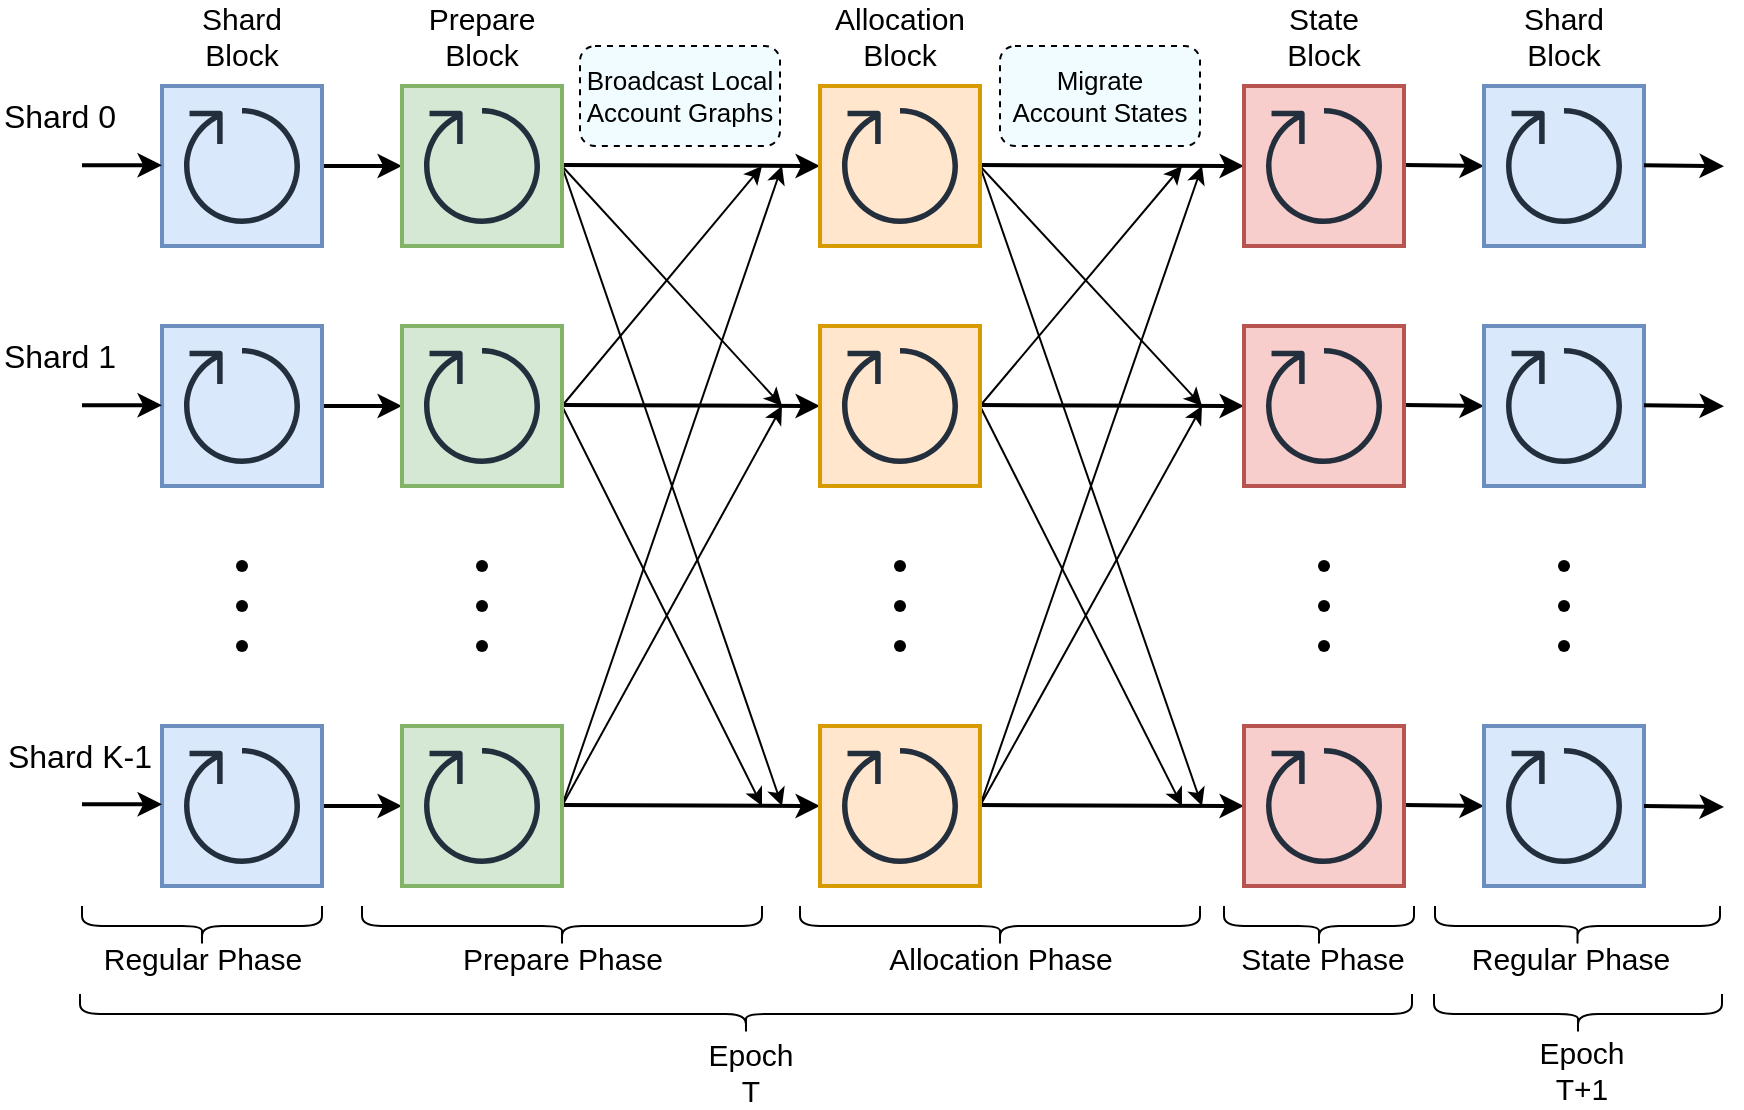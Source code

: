<mxfile version="21.3.7" type="device">
  <diagram id="_VFTBSKEBvOXXveK2GOR" name="第 1 页">
    <mxGraphModel dx="1622" dy="945" grid="1" gridSize="10" guides="1" tooltips="1" connect="1" arrows="1" fold="1" page="1" pageScale="1" pageWidth="827" pageHeight="1169" math="0" shadow="0">
      <root>
        <mxCell id="0" />
        <mxCell id="1" parent="0" />
        <mxCell id="jjL_H0jXXh8-tqAnvM_W-4" value="" style="group;fillColor=#fff2cc;strokeColor=#d6b656;container=0;" vertex="1" connectable="0" parent="1">
          <mxGeometry x="99" y="279" width="80" height="80" as="geometry" />
        </mxCell>
        <mxCell id="jjL_H0jXXh8-tqAnvM_W-17" value="Shard 0" style="text;html=1;strokeColor=none;fillColor=none;align=center;verticalAlign=middle;whiteSpace=wrap;rounded=0;fontSize=16;container=0;" vertex="1" parent="1">
          <mxGeometry x="18" y="279" width="60" height="30" as="geometry" />
        </mxCell>
        <mxCell id="jjL_H0jXXh8-tqAnvM_W-18" value="Shard 1" style="text;html=1;strokeColor=none;fillColor=none;align=center;verticalAlign=middle;whiteSpace=wrap;rounded=0;fontSize=16;container=0;" vertex="1" parent="1">
          <mxGeometry x="18" y="399" width="60" height="30" as="geometry" />
        </mxCell>
        <mxCell id="jjL_H0jXXh8-tqAnvM_W-19" value="Shard K-1" style="text;html=1;strokeColor=none;fillColor=none;align=center;verticalAlign=middle;whiteSpace=wrap;rounded=0;fontSize=16;container=0;" vertex="1" parent="1">
          <mxGeometry x="18" y="599" width="80" height="30" as="geometry" />
        </mxCell>
        <mxCell id="jjL_H0jXXh8-tqAnvM_W-20" value="" style="endArrow=classic;html=1;rounded=0;exitX=1;exitY=0.5;exitDx=0;exitDy=0;strokeWidth=2;" edge="1" parent="1" source="jjL_H0jXXh8-tqAnvM_W-5">
          <mxGeometry width="50" height="50" relative="1" as="geometry">
            <mxPoint x="369" y="519" as="sourcePoint" />
            <mxPoint x="219" y="319" as="targetPoint" />
          </mxGeometry>
        </mxCell>
        <mxCell id="jjL_H0jXXh8-tqAnvM_W-30" value="" style="endArrow=classic;html=1;rounded=0;exitX=1;exitY=0.5;exitDx=0;exitDy=0;entryX=0;entryY=0.5;entryDx=0;entryDy=0;strokeWidth=2;" edge="1" parent="1" source="jjL_H0jXXh8-tqAnvM_W-9" target="jjL_H0jXXh8-tqAnvM_W-25">
          <mxGeometry width="50" height="50" relative="1" as="geometry">
            <mxPoint x="369" y="639" as="sourcePoint" />
            <mxPoint x="419" y="589" as="targetPoint" />
          </mxGeometry>
        </mxCell>
        <mxCell id="jjL_H0jXXh8-tqAnvM_W-31" value="" style="endArrow=classic;html=1;rounded=0;exitX=1;exitY=0.5;exitDx=0;exitDy=0;entryX=0;entryY=0.5;entryDx=0;entryDy=0;strokeWidth=2;" edge="1" parent="1" source="jjL_H0jXXh8-tqAnvM_W-12" target="jjL_H0jXXh8-tqAnvM_W-28">
          <mxGeometry width="50" height="50" relative="1" as="geometry">
            <mxPoint x="369" y="599" as="sourcePoint" />
            <mxPoint x="419" y="549" as="targetPoint" />
          </mxGeometry>
        </mxCell>
        <mxCell id="jjL_H0jXXh8-tqAnvM_W-33" value="Shard Block" style="text;html=1;strokeColor=none;fillColor=none;align=center;verticalAlign=middle;whiteSpace=wrap;rounded=0;fontSize=15;container=0;" vertex="1" parent="1">
          <mxGeometry x="109" y="239" width="60" height="30" as="geometry" />
        </mxCell>
        <mxCell id="jjL_H0jXXh8-tqAnvM_W-34" value="Prepare Block" style="text;html=1;strokeColor=none;fillColor=none;align=center;verticalAlign=middle;whiteSpace=wrap;rounded=0;fontSize=15;container=0;" vertex="1" parent="1">
          <mxGeometry x="229" y="239" width="60" height="30" as="geometry" />
        </mxCell>
        <mxCell id="jjL_H0jXXh8-tqAnvM_W-44" value="Allocation Block" style="text;html=1;strokeColor=none;fillColor=none;align=center;verticalAlign=middle;whiteSpace=wrap;rounded=0;fontSize=15;container=0;" vertex="1" parent="1">
          <mxGeometry x="438" y="239" width="60" height="30" as="geometry" />
        </mxCell>
        <mxCell id="jjL_H0jXXh8-tqAnvM_W-54" value="State Block" style="text;html=1;strokeColor=none;fillColor=none;align=center;verticalAlign=middle;whiteSpace=wrap;rounded=0;fontSize=15;container=0;" vertex="1" parent="1">
          <mxGeometry x="650" y="239" width="60" height="30" as="geometry" />
        </mxCell>
        <mxCell id="jjL_H0jXXh8-tqAnvM_W-65" value="" style="endArrow=classic;html=1;rounded=0;exitX=1;exitY=0.5;exitDx=0;exitDy=0;strokeWidth=2;entryX=0;entryY=0.5;entryDx=0;entryDy=0;" edge="1" parent="1" target="jjL_H0jXXh8-tqAnvM_W-36">
          <mxGeometry width="50" height="50" relative="1" as="geometry">
            <mxPoint x="299" y="318.5" as="sourcePoint" />
            <mxPoint x="339" y="318.5" as="targetPoint" />
          </mxGeometry>
        </mxCell>
        <mxCell id="jjL_H0jXXh8-tqAnvM_W-67" value="" style="endArrow=classic;html=1;rounded=0;exitX=1;exitY=0.5;exitDx=0;exitDy=0;strokeWidth=2;entryX=0;entryY=0.5;entryDx=0;entryDy=0;" edge="1" parent="1" target="jjL_H0jXXh8-tqAnvM_W-39">
          <mxGeometry width="50" height="50" relative="1" as="geometry">
            <mxPoint x="299" y="438.5" as="sourcePoint" />
            <mxPoint x="379" y="439" as="targetPoint" />
          </mxGeometry>
        </mxCell>
        <mxCell id="jjL_H0jXXh8-tqAnvM_W-68" value="" style="endArrow=classic;html=1;rounded=0;exitX=1;exitY=0.5;exitDx=0;exitDy=0;strokeWidth=2;entryX=0;entryY=0.5;entryDx=0;entryDy=0;" edge="1" parent="1" target="jjL_H0jXXh8-tqAnvM_W-42">
          <mxGeometry width="50" height="50" relative="1" as="geometry">
            <mxPoint x="299" y="638.5" as="sourcePoint" />
            <mxPoint x="379" y="639" as="targetPoint" />
          </mxGeometry>
        </mxCell>
        <mxCell id="jjL_H0jXXh8-tqAnvM_W-69" value="" style="endArrow=classic;html=1;rounded=0;exitX=1;exitY=0.5;exitDx=0;exitDy=0;strokeWidth=2;entryX=0;entryY=0.5;entryDx=0;entryDy=0;" edge="1" parent="1" target="jjL_H0jXXh8-tqAnvM_W-52">
          <mxGeometry width="50" height="50" relative="1" as="geometry">
            <mxPoint x="508" y="638.5" as="sourcePoint" />
            <mxPoint x="588" y="639" as="targetPoint" />
          </mxGeometry>
        </mxCell>
        <mxCell id="jjL_H0jXXh8-tqAnvM_W-70" value="" style="endArrow=classic;html=1;rounded=0;exitX=1;exitY=0.5;exitDx=0;exitDy=0;strokeWidth=2;entryX=0;entryY=0.5;entryDx=0;entryDy=0;" edge="1" parent="1" target="jjL_H0jXXh8-tqAnvM_W-49">
          <mxGeometry width="50" height="50" relative="1" as="geometry">
            <mxPoint x="508" y="438.5" as="sourcePoint" />
            <mxPoint x="588" y="439" as="targetPoint" />
          </mxGeometry>
        </mxCell>
        <mxCell id="jjL_H0jXXh8-tqAnvM_W-71" value="" style="endArrow=classic;html=1;rounded=0;exitX=1;exitY=0.5;exitDx=0;exitDy=0;strokeWidth=2;entryX=0;entryY=0.5;entryDx=0;entryDy=0;" edge="1" parent="1" target="jjL_H0jXXh8-tqAnvM_W-46">
          <mxGeometry width="50" height="50" relative="1" as="geometry">
            <mxPoint x="508" y="318.5" as="sourcePoint" />
            <mxPoint x="588" y="319" as="targetPoint" />
          </mxGeometry>
        </mxCell>
        <mxCell id="jjL_H0jXXh8-tqAnvM_W-72" value="" style="endArrow=classic;html=1;rounded=0;exitX=1;exitY=0.5;exitDx=0;exitDy=0;strokeWidth=2;" edge="1" parent="1">
          <mxGeometry width="50" height="50" relative="1" as="geometry">
            <mxPoint x="720" y="318.5" as="sourcePoint" />
            <mxPoint x="760" y="319" as="targetPoint" />
          </mxGeometry>
        </mxCell>
        <mxCell id="jjL_H0jXXh8-tqAnvM_W-73" value="" style="endArrow=classic;html=1;rounded=0;exitX=1;exitY=0.5;exitDx=0;exitDy=0;strokeWidth=2;" edge="1" parent="1">
          <mxGeometry width="50" height="50" relative="1" as="geometry">
            <mxPoint x="720" y="438.5" as="sourcePoint" />
            <mxPoint x="760" y="439" as="targetPoint" />
          </mxGeometry>
        </mxCell>
        <mxCell id="jjL_H0jXXh8-tqAnvM_W-74" value="" style="endArrow=classic;html=1;rounded=0;exitX=1;exitY=0.5;exitDx=0;exitDy=0;strokeWidth=2;" edge="1" parent="1">
          <mxGeometry width="50" height="50" relative="1" as="geometry">
            <mxPoint x="720" y="638.5" as="sourcePoint" />
            <mxPoint x="760" y="639" as="targetPoint" />
          </mxGeometry>
        </mxCell>
        <mxCell id="jjL_H0jXXh8-tqAnvM_W-76" value="Shard Block" style="text;html=1;strokeColor=none;fillColor=none;align=center;verticalAlign=middle;whiteSpace=wrap;rounded=0;fontSize=15;container=0;" vertex="1" parent="1">
          <mxGeometry x="770" y="239" width="60" height="30" as="geometry" />
        </mxCell>
        <mxCell id="jjL_H0jXXh8-tqAnvM_W-85" value="" style="endArrow=classic;html=1;rounded=0;exitX=1;exitY=0.5;exitDx=0;exitDy=0;" edge="1" parent="1" source="jjL_H0jXXh8-tqAnvM_W-22">
          <mxGeometry width="50" height="50" relative="1" as="geometry">
            <mxPoint x="369" y="519" as="sourcePoint" />
            <mxPoint x="409" y="439" as="targetPoint" />
          </mxGeometry>
        </mxCell>
        <mxCell id="jjL_H0jXXh8-tqAnvM_W-86" value="" style="endArrow=classic;html=1;rounded=0;" edge="1" parent="1">
          <mxGeometry width="50" height="50" relative="1" as="geometry">
            <mxPoint x="299" y="439" as="sourcePoint" />
            <mxPoint x="399" y="319" as="targetPoint" />
          </mxGeometry>
        </mxCell>
        <mxCell id="jjL_H0jXXh8-tqAnvM_W-87" value="" style="endArrow=classic;html=1;rounded=0;exitX=1;exitY=0.5;exitDx=0;exitDy=0;" edge="1" parent="1" source="jjL_H0jXXh8-tqAnvM_W-22">
          <mxGeometry width="50" height="50" relative="1" as="geometry">
            <mxPoint x="309" y="449" as="sourcePoint" />
            <mxPoint x="409" y="639" as="targetPoint" />
          </mxGeometry>
        </mxCell>
        <mxCell id="jjL_H0jXXh8-tqAnvM_W-88" value="" style="endArrow=classic;html=1;rounded=0;exitX=1;exitY=0.5;exitDx=0;exitDy=0;" edge="1" parent="1" source="jjL_H0jXXh8-tqAnvM_W-25">
          <mxGeometry width="50" height="50" relative="1" as="geometry">
            <mxPoint x="309" y="329" as="sourcePoint" />
            <mxPoint x="399" y="639" as="targetPoint" />
          </mxGeometry>
        </mxCell>
        <mxCell id="jjL_H0jXXh8-tqAnvM_W-89" value="" style="endArrow=classic;html=1;rounded=0;exitX=1;exitY=0.5;exitDx=0;exitDy=0;" edge="1" parent="1" source="jjL_H0jXXh8-tqAnvM_W-28">
          <mxGeometry width="50" height="50" relative="1" as="geometry">
            <mxPoint x="309" y="449" as="sourcePoint" />
            <mxPoint x="409" y="439" as="targetPoint" />
          </mxGeometry>
        </mxCell>
        <mxCell id="jjL_H0jXXh8-tqAnvM_W-90" value="" style="endArrow=classic;html=1;rounded=0;exitX=1;exitY=0.5;exitDx=0;exitDy=0;" edge="1" parent="1" source="jjL_H0jXXh8-tqAnvM_W-28">
          <mxGeometry width="50" height="50" relative="1" as="geometry">
            <mxPoint x="299" y="679" as="sourcePoint" />
            <mxPoint x="409" y="319" as="targetPoint" />
          </mxGeometry>
        </mxCell>
        <mxCell id="jjL_H0jXXh8-tqAnvM_W-91" value="" style="endArrow=classic;html=1;rounded=0;exitX=1;exitY=0.5;exitDx=0;exitDy=0;" edge="1" parent="1">
          <mxGeometry width="50" height="50" relative="1" as="geometry">
            <mxPoint x="508" y="319" as="sourcePoint" />
            <mxPoint x="619" y="439" as="targetPoint" />
          </mxGeometry>
        </mxCell>
        <mxCell id="jjL_H0jXXh8-tqAnvM_W-92" value="" style="endArrow=classic;html=1;rounded=0;" edge="1" parent="1">
          <mxGeometry width="50" height="50" relative="1" as="geometry">
            <mxPoint x="508" y="439" as="sourcePoint" />
            <mxPoint x="609" y="319" as="targetPoint" />
          </mxGeometry>
        </mxCell>
        <mxCell id="jjL_H0jXXh8-tqAnvM_W-93" value="" style="endArrow=classic;html=1;rounded=0;exitX=1;exitY=0.5;exitDx=0;exitDy=0;" edge="1" parent="1">
          <mxGeometry width="50" height="50" relative="1" as="geometry">
            <mxPoint x="508" y="639" as="sourcePoint" />
            <mxPoint x="619" y="319" as="targetPoint" />
          </mxGeometry>
        </mxCell>
        <mxCell id="jjL_H0jXXh8-tqAnvM_W-94" value="" style="endArrow=classic;html=1;rounded=0;exitX=1;exitY=0.5;exitDx=0;exitDy=0;" edge="1" parent="1">
          <mxGeometry width="50" height="50" relative="1" as="geometry">
            <mxPoint x="508" y="319" as="sourcePoint" />
            <mxPoint x="619" y="639" as="targetPoint" />
          </mxGeometry>
        </mxCell>
        <mxCell id="jjL_H0jXXh8-tqAnvM_W-95" value="" style="endArrow=classic;html=1;rounded=0;exitX=1;exitY=0.5;exitDx=0;exitDy=0;" edge="1" parent="1">
          <mxGeometry width="50" height="50" relative="1" as="geometry">
            <mxPoint x="508" y="639" as="sourcePoint" />
            <mxPoint x="619" y="439" as="targetPoint" />
          </mxGeometry>
        </mxCell>
        <mxCell id="jjL_H0jXXh8-tqAnvM_W-96" value="" style="endArrow=classic;html=1;rounded=0;exitX=1;exitY=0.5;exitDx=0;exitDy=0;" edge="1" parent="1">
          <mxGeometry width="50" height="50" relative="1" as="geometry">
            <mxPoint x="508" y="439" as="sourcePoint" />
            <mxPoint x="609" y="639" as="targetPoint" />
          </mxGeometry>
        </mxCell>
        <mxCell id="jjL_H0jXXh8-tqAnvM_W-5" value="" style="whiteSpace=wrap;html=1;aspect=fixed;strokeWidth=2;fillColor=#dae8fc;strokeColor=#6c8ebf;container=0;" vertex="1" parent="1">
          <mxGeometry x="99" y="279" width="80" height="80" as="geometry" />
        </mxCell>
        <mxCell id="jjL_H0jXXh8-tqAnvM_W-6" value="" style="sketch=0;outlineConnect=0;fontColor=#232F3E;gradientColor=none;fillColor=#232F3D;strokeColor=none;dashed=0;verticalLabelPosition=bottom;verticalAlign=top;align=center;html=1;fontSize=12;fontStyle=0;aspect=fixed;pointerEvents=1;shape=mxgraph.aws4.recover;strokeWidth=1;container=0;" vertex="1" parent="1">
          <mxGeometry x="110" y="290" width="58" height="58" as="geometry" />
        </mxCell>
        <mxCell id="jjL_H0jXXh8-tqAnvM_W-9" value="" style="whiteSpace=wrap;html=1;aspect=fixed;strokeWidth=2;container=0;fillColor=#dae8fc;strokeColor=#6c8ebf;" vertex="1" parent="1">
          <mxGeometry x="99" y="399" width="80" height="80" as="geometry" />
        </mxCell>
        <mxCell id="jjL_H0jXXh8-tqAnvM_W-10" value="" style="sketch=0;outlineConnect=0;fontColor=#232F3E;gradientColor=none;fillColor=#232F3D;strokeColor=none;dashed=0;verticalLabelPosition=bottom;verticalAlign=top;align=center;html=1;fontSize=12;fontStyle=0;aspect=fixed;pointerEvents=1;shape=mxgraph.aws4.recover;strokeWidth=1;container=0;" vertex="1" parent="1">
          <mxGeometry x="110" y="410" width="58" height="58" as="geometry" />
        </mxCell>
        <mxCell id="jjL_H0jXXh8-tqAnvM_W-12" value="" style="whiteSpace=wrap;html=1;aspect=fixed;strokeWidth=2;container=0;fillColor=#dae8fc;strokeColor=#6c8ebf;" vertex="1" parent="1">
          <mxGeometry x="99" y="599" width="80" height="80" as="geometry" />
        </mxCell>
        <mxCell id="jjL_H0jXXh8-tqAnvM_W-13" value="" style="sketch=0;outlineConnect=0;fontColor=#232F3E;gradientColor=none;fillColor=#232F3D;strokeColor=none;dashed=0;verticalLabelPosition=bottom;verticalAlign=top;align=center;html=1;fontSize=12;fontStyle=0;aspect=fixed;pointerEvents=1;shape=mxgraph.aws4.recover;strokeWidth=1;container=0;" vertex="1" parent="1">
          <mxGeometry x="110" y="610" width="58" height="58" as="geometry" />
        </mxCell>
        <mxCell id="jjL_H0jXXh8-tqAnvM_W-22" value="" style="whiteSpace=wrap;html=1;aspect=fixed;strokeWidth=2;container=0;fillColor=#d5e8d4;strokeColor=#82b366;" vertex="1" parent="1">
          <mxGeometry x="219" y="279" width="80" height="80" as="geometry" />
        </mxCell>
        <mxCell id="jjL_H0jXXh8-tqAnvM_W-23" value="" style="sketch=0;outlineConnect=0;fontColor=#232F3E;gradientColor=none;fillColor=#232F3D;strokeColor=none;dashed=0;verticalLabelPosition=bottom;verticalAlign=top;align=center;html=1;fontSize=12;fontStyle=0;aspect=fixed;pointerEvents=1;shape=mxgraph.aws4.recover;strokeWidth=1;container=0;" vertex="1" parent="1">
          <mxGeometry x="230" y="290" width="58" height="58" as="geometry" />
        </mxCell>
        <mxCell id="jjL_H0jXXh8-tqAnvM_W-25" value="" style="whiteSpace=wrap;html=1;aspect=fixed;strokeWidth=2;container=0;fillColor=#d5e8d4;strokeColor=#82b366;" vertex="1" parent="1">
          <mxGeometry x="219" y="399" width="80" height="80" as="geometry" />
        </mxCell>
        <mxCell id="jjL_H0jXXh8-tqAnvM_W-26" value="" style="sketch=0;outlineConnect=0;fontColor=#232F3E;gradientColor=none;fillColor=#232F3D;strokeColor=none;dashed=0;verticalLabelPosition=bottom;verticalAlign=top;align=center;html=1;fontSize=12;fontStyle=0;aspect=fixed;pointerEvents=1;shape=mxgraph.aws4.recover;strokeWidth=1;container=0;" vertex="1" parent="1">
          <mxGeometry x="230" y="410" width="58" height="58" as="geometry" />
        </mxCell>
        <mxCell id="jjL_H0jXXh8-tqAnvM_W-28" value="" style="whiteSpace=wrap;html=1;aspect=fixed;strokeWidth=2;container=0;fillColor=#d5e8d4;strokeColor=#82b366;" vertex="1" parent="1">
          <mxGeometry x="219" y="599" width="80" height="80" as="geometry" />
        </mxCell>
        <mxCell id="jjL_H0jXXh8-tqAnvM_W-29" value="" style="sketch=0;outlineConnect=0;fontColor=#232F3E;gradientColor=none;fillColor=#232F3D;strokeColor=none;dashed=0;verticalLabelPosition=bottom;verticalAlign=top;align=center;html=1;fontSize=12;fontStyle=0;aspect=fixed;pointerEvents=1;shape=mxgraph.aws4.recover;strokeWidth=1;container=0;" vertex="1" parent="1">
          <mxGeometry x="230" y="610" width="58" height="58" as="geometry" />
        </mxCell>
        <mxCell id="jjL_H0jXXh8-tqAnvM_W-36" value="" style="whiteSpace=wrap;html=1;aspect=fixed;strokeWidth=2;container=0;fillColor=#ffe6cc;strokeColor=#d79b00;" vertex="1" parent="1">
          <mxGeometry x="428" y="279" width="80" height="80" as="geometry" />
        </mxCell>
        <mxCell id="jjL_H0jXXh8-tqAnvM_W-37" value="" style="sketch=0;outlineConnect=0;fontColor=#232F3E;gradientColor=none;fillColor=#232F3D;strokeColor=none;dashed=0;verticalLabelPosition=bottom;verticalAlign=top;align=center;html=1;fontSize=12;fontStyle=0;aspect=fixed;pointerEvents=1;shape=mxgraph.aws4.recover;strokeWidth=1;container=0;" vertex="1" parent="1">
          <mxGeometry x="439" y="290" width="58" height="58" as="geometry" />
        </mxCell>
        <mxCell id="jjL_H0jXXh8-tqAnvM_W-39" value="" style="whiteSpace=wrap;html=1;aspect=fixed;strokeWidth=2;container=0;fillColor=#ffe6cc;strokeColor=#d79b00;" vertex="1" parent="1">
          <mxGeometry x="428" y="399" width="80" height="80" as="geometry" />
        </mxCell>
        <mxCell id="jjL_H0jXXh8-tqAnvM_W-40" value="" style="sketch=0;outlineConnect=0;fontColor=#232F3E;gradientColor=none;fillColor=#232F3D;strokeColor=none;dashed=0;verticalLabelPosition=bottom;verticalAlign=top;align=center;html=1;fontSize=12;fontStyle=0;aspect=fixed;pointerEvents=1;shape=mxgraph.aws4.recover;strokeWidth=1;container=0;" vertex="1" parent="1">
          <mxGeometry x="439" y="410" width="58" height="58" as="geometry" />
        </mxCell>
        <mxCell id="jjL_H0jXXh8-tqAnvM_W-42" value="" style="whiteSpace=wrap;html=1;aspect=fixed;strokeWidth=2;container=0;fillColor=#ffe6cc;strokeColor=#d79b00;" vertex="1" parent="1">
          <mxGeometry x="428" y="599" width="80" height="80" as="geometry" />
        </mxCell>
        <mxCell id="jjL_H0jXXh8-tqAnvM_W-43" value="" style="sketch=0;outlineConnect=0;fontColor=#232F3E;gradientColor=none;fillColor=#232F3D;strokeColor=none;dashed=0;verticalLabelPosition=bottom;verticalAlign=top;align=center;html=1;fontSize=12;fontStyle=0;aspect=fixed;pointerEvents=1;shape=mxgraph.aws4.recover;strokeWidth=1;container=0;" vertex="1" parent="1">
          <mxGeometry x="439" y="610" width="58" height="58" as="geometry" />
        </mxCell>
        <mxCell id="jjL_H0jXXh8-tqAnvM_W-46" value="" style="whiteSpace=wrap;html=1;aspect=fixed;strokeWidth=2;container=0;fillColor=#f8cecc;strokeColor=#b85450;" vertex="1" parent="1">
          <mxGeometry x="640" y="279" width="80" height="80" as="geometry" />
        </mxCell>
        <mxCell id="jjL_H0jXXh8-tqAnvM_W-47" value="" style="sketch=0;outlineConnect=0;fontColor=#232F3E;gradientColor=none;fillColor=#232F3D;strokeColor=none;dashed=0;verticalLabelPosition=bottom;verticalAlign=top;align=center;html=1;fontSize=12;fontStyle=0;aspect=fixed;pointerEvents=1;shape=mxgraph.aws4.recover;strokeWidth=1;container=0;" vertex="1" parent="1">
          <mxGeometry x="651" y="290" width="58" height="58" as="geometry" />
        </mxCell>
        <mxCell id="jjL_H0jXXh8-tqAnvM_W-49" value="" style="whiteSpace=wrap;html=1;aspect=fixed;strokeWidth=2;container=0;fillColor=#f8cecc;strokeColor=#b85450;" vertex="1" parent="1">
          <mxGeometry x="640" y="399" width="80" height="80" as="geometry" />
        </mxCell>
        <mxCell id="jjL_H0jXXh8-tqAnvM_W-50" value="" style="sketch=0;outlineConnect=0;fontColor=#232F3E;gradientColor=none;fillColor=#232F3D;strokeColor=none;dashed=0;verticalLabelPosition=bottom;verticalAlign=top;align=center;html=1;fontSize=12;fontStyle=0;aspect=fixed;pointerEvents=1;shape=mxgraph.aws4.recover;strokeWidth=1;container=0;" vertex="1" parent="1">
          <mxGeometry x="651" y="410" width="58" height="58" as="geometry" />
        </mxCell>
        <mxCell id="jjL_H0jXXh8-tqAnvM_W-52" value="" style="whiteSpace=wrap;html=1;aspect=fixed;strokeWidth=2;container=0;fillColor=#f8cecc;strokeColor=#b85450;" vertex="1" parent="1">
          <mxGeometry x="640" y="599" width="80" height="80" as="geometry" />
        </mxCell>
        <mxCell id="jjL_H0jXXh8-tqAnvM_W-53" value="" style="sketch=0;outlineConnect=0;fontColor=#232F3E;gradientColor=none;fillColor=#232F3D;strokeColor=none;dashed=0;verticalLabelPosition=bottom;verticalAlign=top;align=center;html=1;fontSize=12;fontStyle=0;aspect=fixed;pointerEvents=1;shape=mxgraph.aws4.recover;strokeWidth=1;container=0;" vertex="1" parent="1">
          <mxGeometry x="651" y="610" width="58" height="58" as="geometry" />
        </mxCell>
        <mxCell id="jjL_H0jXXh8-tqAnvM_W-56" value="" style="whiteSpace=wrap;html=1;aspect=fixed;strokeWidth=2;container=0;fillColor=#dae8fc;strokeColor=#6c8ebf;" vertex="1" parent="1">
          <mxGeometry x="760" y="279" width="80" height="80" as="geometry" />
        </mxCell>
        <mxCell id="jjL_H0jXXh8-tqAnvM_W-57" value="" style="sketch=0;outlineConnect=0;fontColor=#232F3E;gradientColor=none;fillColor=#232F3D;strokeColor=none;dashed=0;verticalLabelPosition=bottom;verticalAlign=top;align=center;html=1;fontSize=12;fontStyle=0;aspect=fixed;pointerEvents=1;shape=mxgraph.aws4.recover;strokeWidth=1;container=0;" vertex="1" parent="1">
          <mxGeometry x="771" y="290" width="58" height="58" as="geometry" />
        </mxCell>
        <mxCell id="jjL_H0jXXh8-tqAnvM_W-59" value="" style="whiteSpace=wrap;html=1;aspect=fixed;strokeWidth=2;container=0;fillColor=#dae8fc;strokeColor=#6c8ebf;" vertex="1" parent="1">
          <mxGeometry x="760" y="399" width="80" height="80" as="geometry" />
        </mxCell>
        <mxCell id="jjL_H0jXXh8-tqAnvM_W-60" value="" style="sketch=0;outlineConnect=0;fontColor=#232F3E;gradientColor=none;fillColor=#232F3D;strokeColor=none;dashed=0;verticalLabelPosition=bottom;verticalAlign=top;align=center;html=1;fontSize=12;fontStyle=0;aspect=fixed;pointerEvents=1;shape=mxgraph.aws4.recover;strokeWidth=1;container=0;" vertex="1" parent="1">
          <mxGeometry x="771" y="410" width="58" height="58" as="geometry" />
        </mxCell>
        <mxCell id="jjL_H0jXXh8-tqAnvM_W-62" value="" style="whiteSpace=wrap;html=1;aspect=fixed;strokeWidth=2;container=0;fillColor=#dae8fc;strokeColor=#6c8ebf;" vertex="1" parent="1">
          <mxGeometry x="760" y="599" width="80" height="80" as="geometry" />
        </mxCell>
        <mxCell id="jjL_H0jXXh8-tqAnvM_W-63" value="" style="sketch=0;outlineConnect=0;fontColor=#232F3E;gradientColor=none;fillColor=#232F3D;strokeColor=none;dashed=0;verticalLabelPosition=bottom;verticalAlign=top;align=center;html=1;fontSize=12;fontStyle=0;aspect=fixed;pointerEvents=1;shape=mxgraph.aws4.recover;strokeWidth=1;container=0;" vertex="1" parent="1">
          <mxGeometry x="771" y="610" width="58" height="58" as="geometry" />
        </mxCell>
        <mxCell id="jjL_H0jXXh8-tqAnvM_W-97" value="" style="group" vertex="1" connectable="0" parent="1">
          <mxGeometry x="129" y="509" width="20" height="60" as="geometry" />
        </mxCell>
        <mxCell id="jjL_H0jXXh8-tqAnvM_W-14" value="" style="shape=waypoint;sketch=0;fillStyle=solid;size=6;pointerEvents=1;points=[];fillColor=none;resizable=0;rotatable=0;perimeter=centerPerimeter;snapToPoint=1;container=0;" vertex="1" parent="jjL_H0jXXh8-tqAnvM_W-97">
          <mxGeometry width="20" height="20" as="geometry" />
        </mxCell>
        <mxCell id="jjL_H0jXXh8-tqAnvM_W-15" value="" style="shape=waypoint;sketch=0;fillStyle=solid;size=6;pointerEvents=1;points=[];fillColor=none;resizable=0;rotatable=0;perimeter=centerPerimeter;snapToPoint=1;container=0;" vertex="1" parent="jjL_H0jXXh8-tqAnvM_W-97">
          <mxGeometry y="20" width="20" height="20" as="geometry" />
        </mxCell>
        <mxCell id="jjL_H0jXXh8-tqAnvM_W-16" value="" style="shape=waypoint;sketch=0;fillStyle=solid;size=6;pointerEvents=1;points=[];fillColor=none;resizable=0;rotatable=0;perimeter=centerPerimeter;snapToPoint=1;container=0;" vertex="1" parent="jjL_H0jXXh8-tqAnvM_W-97">
          <mxGeometry y="40" width="20" height="20" as="geometry" />
        </mxCell>
        <mxCell id="jjL_H0jXXh8-tqAnvM_W-98" value="" style="group" vertex="1" connectable="0" parent="1">
          <mxGeometry x="249" y="509" width="20" height="60" as="geometry" />
        </mxCell>
        <mxCell id="jjL_H0jXXh8-tqAnvM_W-99" value="" style="shape=waypoint;sketch=0;fillStyle=solid;size=6;pointerEvents=1;points=[];fillColor=none;resizable=0;rotatable=0;perimeter=centerPerimeter;snapToPoint=1;container=0;" vertex="1" parent="jjL_H0jXXh8-tqAnvM_W-98">
          <mxGeometry width="20" height="20" as="geometry" />
        </mxCell>
        <mxCell id="jjL_H0jXXh8-tqAnvM_W-100" value="" style="shape=waypoint;sketch=0;fillStyle=solid;size=6;pointerEvents=1;points=[];fillColor=none;resizable=0;rotatable=0;perimeter=centerPerimeter;snapToPoint=1;container=0;" vertex="1" parent="jjL_H0jXXh8-tqAnvM_W-98">
          <mxGeometry y="20" width="20" height="20" as="geometry" />
        </mxCell>
        <mxCell id="jjL_H0jXXh8-tqAnvM_W-101" value="" style="shape=waypoint;sketch=0;fillStyle=solid;size=6;pointerEvents=1;points=[];fillColor=none;resizable=0;rotatable=0;perimeter=centerPerimeter;snapToPoint=1;container=0;" vertex="1" parent="jjL_H0jXXh8-tqAnvM_W-98">
          <mxGeometry y="40" width="20" height="20" as="geometry" />
        </mxCell>
        <mxCell id="jjL_H0jXXh8-tqAnvM_W-102" value="" style="group" vertex="1" connectable="0" parent="1">
          <mxGeometry x="458" y="509" width="20" height="60" as="geometry" />
        </mxCell>
        <mxCell id="jjL_H0jXXh8-tqAnvM_W-103" value="" style="shape=waypoint;sketch=0;fillStyle=solid;size=6;pointerEvents=1;points=[];fillColor=none;resizable=0;rotatable=0;perimeter=centerPerimeter;snapToPoint=1;container=0;" vertex="1" parent="jjL_H0jXXh8-tqAnvM_W-102">
          <mxGeometry width="20" height="20" as="geometry" />
        </mxCell>
        <mxCell id="jjL_H0jXXh8-tqAnvM_W-104" value="" style="shape=waypoint;sketch=0;fillStyle=solid;size=6;pointerEvents=1;points=[];fillColor=none;resizable=0;rotatable=0;perimeter=centerPerimeter;snapToPoint=1;container=0;" vertex="1" parent="jjL_H0jXXh8-tqAnvM_W-102">
          <mxGeometry y="20" width="20" height="20" as="geometry" />
        </mxCell>
        <mxCell id="jjL_H0jXXh8-tqAnvM_W-105" value="" style="shape=waypoint;sketch=0;fillStyle=solid;size=6;pointerEvents=1;points=[];fillColor=none;resizable=0;rotatable=0;perimeter=centerPerimeter;snapToPoint=1;container=0;" vertex="1" parent="jjL_H0jXXh8-tqAnvM_W-102">
          <mxGeometry y="40" width="20" height="20" as="geometry" />
        </mxCell>
        <mxCell id="jjL_H0jXXh8-tqAnvM_W-106" value="" style="group" vertex="1" connectable="0" parent="1">
          <mxGeometry x="670" y="509" width="20" height="60" as="geometry" />
        </mxCell>
        <mxCell id="jjL_H0jXXh8-tqAnvM_W-107" value="" style="shape=waypoint;sketch=0;fillStyle=solid;size=6;pointerEvents=1;points=[];fillColor=none;resizable=0;rotatable=0;perimeter=centerPerimeter;snapToPoint=1;container=0;" vertex="1" parent="jjL_H0jXXh8-tqAnvM_W-106">
          <mxGeometry width="20" height="20" as="geometry" />
        </mxCell>
        <mxCell id="jjL_H0jXXh8-tqAnvM_W-108" value="" style="shape=waypoint;sketch=0;fillStyle=solid;size=6;pointerEvents=1;points=[];fillColor=none;resizable=0;rotatable=0;perimeter=centerPerimeter;snapToPoint=1;container=0;" vertex="1" parent="jjL_H0jXXh8-tqAnvM_W-106">
          <mxGeometry y="20" width="20" height="20" as="geometry" />
        </mxCell>
        <mxCell id="jjL_H0jXXh8-tqAnvM_W-109" value="" style="shape=waypoint;sketch=0;fillStyle=solid;size=6;pointerEvents=1;points=[];fillColor=none;resizable=0;rotatable=0;perimeter=centerPerimeter;snapToPoint=1;container=0;" vertex="1" parent="jjL_H0jXXh8-tqAnvM_W-106">
          <mxGeometry y="40" width="20" height="20" as="geometry" />
        </mxCell>
        <mxCell id="jjL_H0jXXh8-tqAnvM_W-110" value="" style="group" vertex="1" connectable="0" parent="1">
          <mxGeometry x="790" y="509" width="20" height="60" as="geometry" />
        </mxCell>
        <mxCell id="jjL_H0jXXh8-tqAnvM_W-111" value="" style="shape=waypoint;sketch=0;fillStyle=solid;size=6;pointerEvents=1;points=[];fillColor=none;resizable=0;rotatable=0;perimeter=centerPerimeter;snapToPoint=1;container=0;" vertex="1" parent="jjL_H0jXXh8-tqAnvM_W-110">
          <mxGeometry width="20" height="20" as="geometry" />
        </mxCell>
        <mxCell id="jjL_H0jXXh8-tqAnvM_W-112" value="" style="shape=waypoint;sketch=0;fillStyle=solid;size=6;pointerEvents=1;points=[];fillColor=none;resizable=0;rotatable=0;perimeter=centerPerimeter;snapToPoint=1;container=0;" vertex="1" parent="jjL_H0jXXh8-tqAnvM_W-110">
          <mxGeometry y="20" width="20" height="20" as="geometry" />
        </mxCell>
        <mxCell id="jjL_H0jXXh8-tqAnvM_W-113" value="" style="shape=waypoint;sketch=0;fillStyle=solid;size=6;pointerEvents=1;points=[];fillColor=none;resizable=0;rotatable=0;perimeter=centerPerimeter;snapToPoint=1;container=0;" vertex="1" parent="jjL_H0jXXh8-tqAnvM_W-110">
          <mxGeometry y="40" width="20" height="20" as="geometry" />
        </mxCell>
        <mxCell id="jjL_H0jXXh8-tqAnvM_W-114" value="" style="shape=curlyBracket;whiteSpace=wrap;html=1;rounded=1;labelPosition=left;verticalLabelPosition=middle;align=right;verticalAlign=middle;rotation=-90;size=0.5;fontSize=15;" vertex="1" parent="1">
          <mxGeometry x="381" y="410" width="20" height="666" as="geometry" />
        </mxCell>
        <mxCell id="jjL_H0jXXh8-tqAnvM_W-115" value="" style="shape=curlyBracket;whiteSpace=wrap;html=1;rounded=1;flipH=1;labelPosition=right;verticalLabelPosition=middle;align=left;verticalAlign=middle;rotation=90;fontSize=15;" vertex="1" parent="1">
          <mxGeometry x="797" y="671" width="20" height="144" as="geometry" />
        </mxCell>
        <mxCell id="jjL_H0jXXh8-tqAnvM_W-116" value="" style="endArrow=classic;html=1;rounded=0;exitX=1;exitY=0.5;exitDx=0;exitDy=0;strokeWidth=2;" edge="1" parent="1">
          <mxGeometry width="50" height="50" relative="1" as="geometry">
            <mxPoint x="840" y="318.58" as="sourcePoint" />
            <mxPoint x="880" y="319.08" as="targetPoint" />
          </mxGeometry>
        </mxCell>
        <mxCell id="jjL_H0jXXh8-tqAnvM_W-117" value="" style="endArrow=classic;html=1;rounded=0;exitX=1;exitY=0.5;exitDx=0;exitDy=0;strokeWidth=2;" edge="1" parent="1">
          <mxGeometry width="50" height="50" relative="1" as="geometry">
            <mxPoint x="840" y="438.58" as="sourcePoint" />
            <mxPoint x="880" y="439.08" as="targetPoint" />
          </mxGeometry>
        </mxCell>
        <mxCell id="jjL_H0jXXh8-tqAnvM_W-118" value="" style="endArrow=classic;html=1;rounded=0;exitX=1;exitY=0.5;exitDx=0;exitDy=0;strokeWidth=2;" edge="1" parent="1">
          <mxGeometry width="50" height="50" relative="1" as="geometry">
            <mxPoint x="840" y="639" as="sourcePoint" />
            <mxPoint x="880" y="639.5" as="targetPoint" />
          </mxGeometry>
        </mxCell>
        <mxCell id="jjL_H0jXXh8-tqAnvM_W-119" value="Epoch T" style="text;html=1;strokeColor=none;fillColor=none;align=center;verticalAlign=middle;whiteSpace=wrap;rounded=0;fontSize=15;" vertex="1" parent="1">
          <mxGeometry x="373" y="757" width="41" height="30" as="geometry" />
        </mxCell>
        <mxCell id="jjL_H0jXXh8-tqAnvM_W-120" value="Epoch T+1" style="text;html=1;strokeColor=none;fillColor=none;align=center;verticalAlign=middle;whiteSpace=wrap;rounded=0;fontSize=15;" vertex="1" parent="1">
          <mxGeometry x="779" y="756" width="60" height="30" as="geometry" />
        </mxCell>
        <mxCell id="jjL_H0jXXh8-tqAnvM_W-121" value="" style="endArrow=classic;html=1;rounded=0;exitX=1;exitY=0.5;exitDx=0;exitDy=0;strokeWidth=2;" edge="1" parent="1">
          <mxGeometry width="50" height="50" relative="1" as="geometry">
            <mxPoint x="59" y="318.58" as="sourcePoint" />
            <mxPoint x="99" y="318.58" as="targetPoint" />
          </mxGeometry>
        </mxCell>
        <mxCell id="jjL_H0jXXh8-tqAnvM_W-122" value="" style="endArrow=classic;html=1;rounded=0;exitX=1;exitY=0.5;exitDx=0;exitDy=0;entryX=0;entryY=0.5;entryDx=0;entryDy=0;strokeWidth=2;" edge="1" parent="1">
          <mxGeometry width="50" height="50" relative="1" as="geometry">
            <mxPoint x="59" y="438.58" as="sourcePoint" />
            <mxPoint x="99" y="438.58" as="targetPoint" />
          </mxGeometry>
        </mxCell>
        <mxCell id="jjL_H0jXXh8-tqAnvM_W-123" value="" style="endArrow=classic;html=1;rounded=0;exitX=1;exitY=0.5;exitDx=0;exitDy=0;entryX=0;entryY=0.5;entryDx=0;entryDy=0;strokeWidth=2;" edge="1" parent="1">
          <mxGeometry width="50" height="50" relative="1" as="geometry">
            <mxPoint x="59" y="638.17" as="sourcePoint" />
            <mxPoint x="99" y="638.17" as="targetPoint" />
          </mxGeometry>
        </mxCell>
        <mxCell id="jjL_H0jXXh8-tqAnvM_W-124" value="Broadcast Local Account Graphs" style="rounded=1;whiteSpace=wrap;html=1;fillColor=#F0FCFF;dashed=1;fontSize=13;" vertex="1" parent="1">
          <mxGeometry x="308" y="259" width="100" height="50" as="geometry" />
        </mxCell>
        <mxCell id="jjL_H0jXXh8-tqAnvM_W-125" value="Migrate&lt;br style=&quot;font-size: 13px;&quot;&gt;Account States" style="rounded=1;whiteSpace=wrap;html=1;fillColor=#F0FCFF;dashed=1;fontSize=13;" vertex="1" parent="1">
          <mxGeometry x="518" y="259" width="100" height="50" as="geometry" />
        </mxCell>
        <mxCell id="jjL_H0jXXh8-tqAnvM_W-127" value="" style="shape=curlyBracket;whiteSpace=wrap;html=1;rounded=1;flipH=1;labelPosition=right;verticalLabelPosition=middle;align=left;verticalAlign=middle;rotation=90;" vertex="1" parent="1">
          <mxGeometry x="109" y="639" width="20" height="120" as="geometry" />
        </mxCell>
        <mxCell id="jjL_H0jXXh8-tqAnvM_W-129" value="Regular Phase" style="text;html=1;strokeColor=none;fillColor=none;align=center;verticalAlign=middle;whiteSpace=wrap;rounded=0;fontSize=15;" vertex="1" parent="1">
          <mxGeometry x="63.5" y="700" width="111" height="30" as="geometry" />
        </mxCell>
        <mxCell id="jjL_H0jXXh8-tqAnvM_W-130" value="" style="shape=curlyBracket;whiteSpace=wrap;html=1;rounded=1;flipH=1;labelPosition=right;verticalLabelPosition=middle;align=left;verticalAlign=middle;rotation=90;" vertex="1" parent="1">
          <mxGeometry x="289" y="599" width="20" height="200" as="geometry" />
        </mxCell>
        <mxCell id="jjL_H0jXXh8-tqAnvM_W-131" value="Prepare Phase" style="text;html=1;strokeColor=none;fillColor=none;align=center;verticalAlign=middle;whiteSpace=wrap;rounded=0;fontSize=15;" vertex="1" parent="1">
          <mxGeometry x="243.5" y="700" width="111" height="30" as="geometry" />
        </mxCell>
        <mxCell id="jjL_H0jXXh8-tqAnvM_W-132" value="" style="shape=curlyBracket;whiteSpace=wrap;html=1;rounded=1;flipH=1;labelPosition=right;verticalLabelPosition=middle;align=left;verticalAlign=middle;rotation=90;" vertex="1" parent="1">
          <mxGeometry x="508" y="599" width="20" height="200" as="geometry" />
        </mxCell>
        <mxCell id="jjL_H0jXXh8-tqAnvM_W-133" value="Allocation Phase" style="text;html=1;strokeColor=none;fillColor=none;align=center;verticalAlign=middle;whiteSpace=wrap;rounded=0;fontSize=15;" vertex="1" parent="1">
          <mxGeometry x="454.75" y="700" width="126.5" height="30" as="geometry" />
        </mxCell>
        <mxCell id="jjL_H0jXXh8-tqAnvM_W-134" value="" style="shape=curlyBracket;whiteSpace=wrap;html=1;rounded=1;flipH=1;labelPosition=right;verticalLabelPosition=middle;align=left;verticalAlign=middle;rotation=90;" vertex="1" parent="1">
          <mxGeometry x="667.5" y="651.5" width="20" height="95" as="geometry" />
        </mxCell>
        <mxCell id="jjL_H0jXXh8-tqAnvM_W-135" value="State Phase" style="text;html=1;strokeColor=none;fillColor=none;align=center;verticalAlign=middle;whiteSpace=wrap;rounded=0;fontSize=15;" vertex="1" parent="1">
          <mxGeometry x="630.38" y="700" width="99.25" height="30" as="geometry" />
        </mxCell>
        <mxCell id="jjL_H0jXXh8-tqAnvM_W-136" value="" style="shape=curlyBracket;whiteSpace=wrap;html=1;rounded=1;flipH=1;labelPosition=right;verticalLabelPosition=middle;align=left;verticalAlign=middle;rotation=90;" vertex="1" parent="1">
          <mxGeometry x="796.75" y="627.75" width="20" height="142.5" as="geometry" />
        </mxCell>
        <mxCell id="jjL_H0jXXh8-tqAnvM_W-137" value="Regular Phase" style="text;html=1;strokeColor=none;fillColor=none;align=center;verticalAlign=middle;whiteSpace=wrap;rounded=0;fontSize=15;" vertex="1" parent="1">
          <mxGeometry x="747.5" y="700" width="111" height="30" as="geometry" />
        </mxCell>
      </root>
    </mxGraphModel>
  </diagram>
</mxfile>
